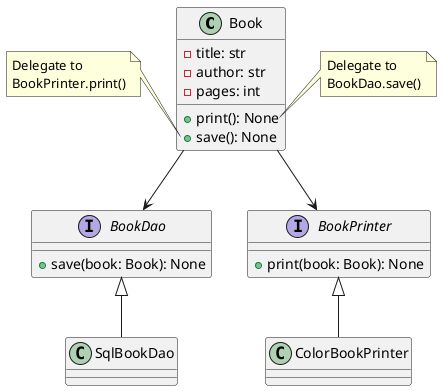 @startuml book_resolution_1

class Book {
    -title: str
    -author: str
    -pages: int
    +print(): None
    +save(): None
}

note right of Book::print
    Delegate to
    BookDao.save()
end note

note left of Book::save
    Delegate to
    BookPrinter.print()
end note

interface BookDao {
    +save(book: Book): None
}

class SqlBookDao {}

BookDao <|-- SqlBookDao

interface BookPrinter {
    +print(book: Book): None
}

class ColorBookPrinter {}

BookPrinter <|-- ColorBookPrinter

Book --> BookDao
Book --> BookPrinter

@enduml
